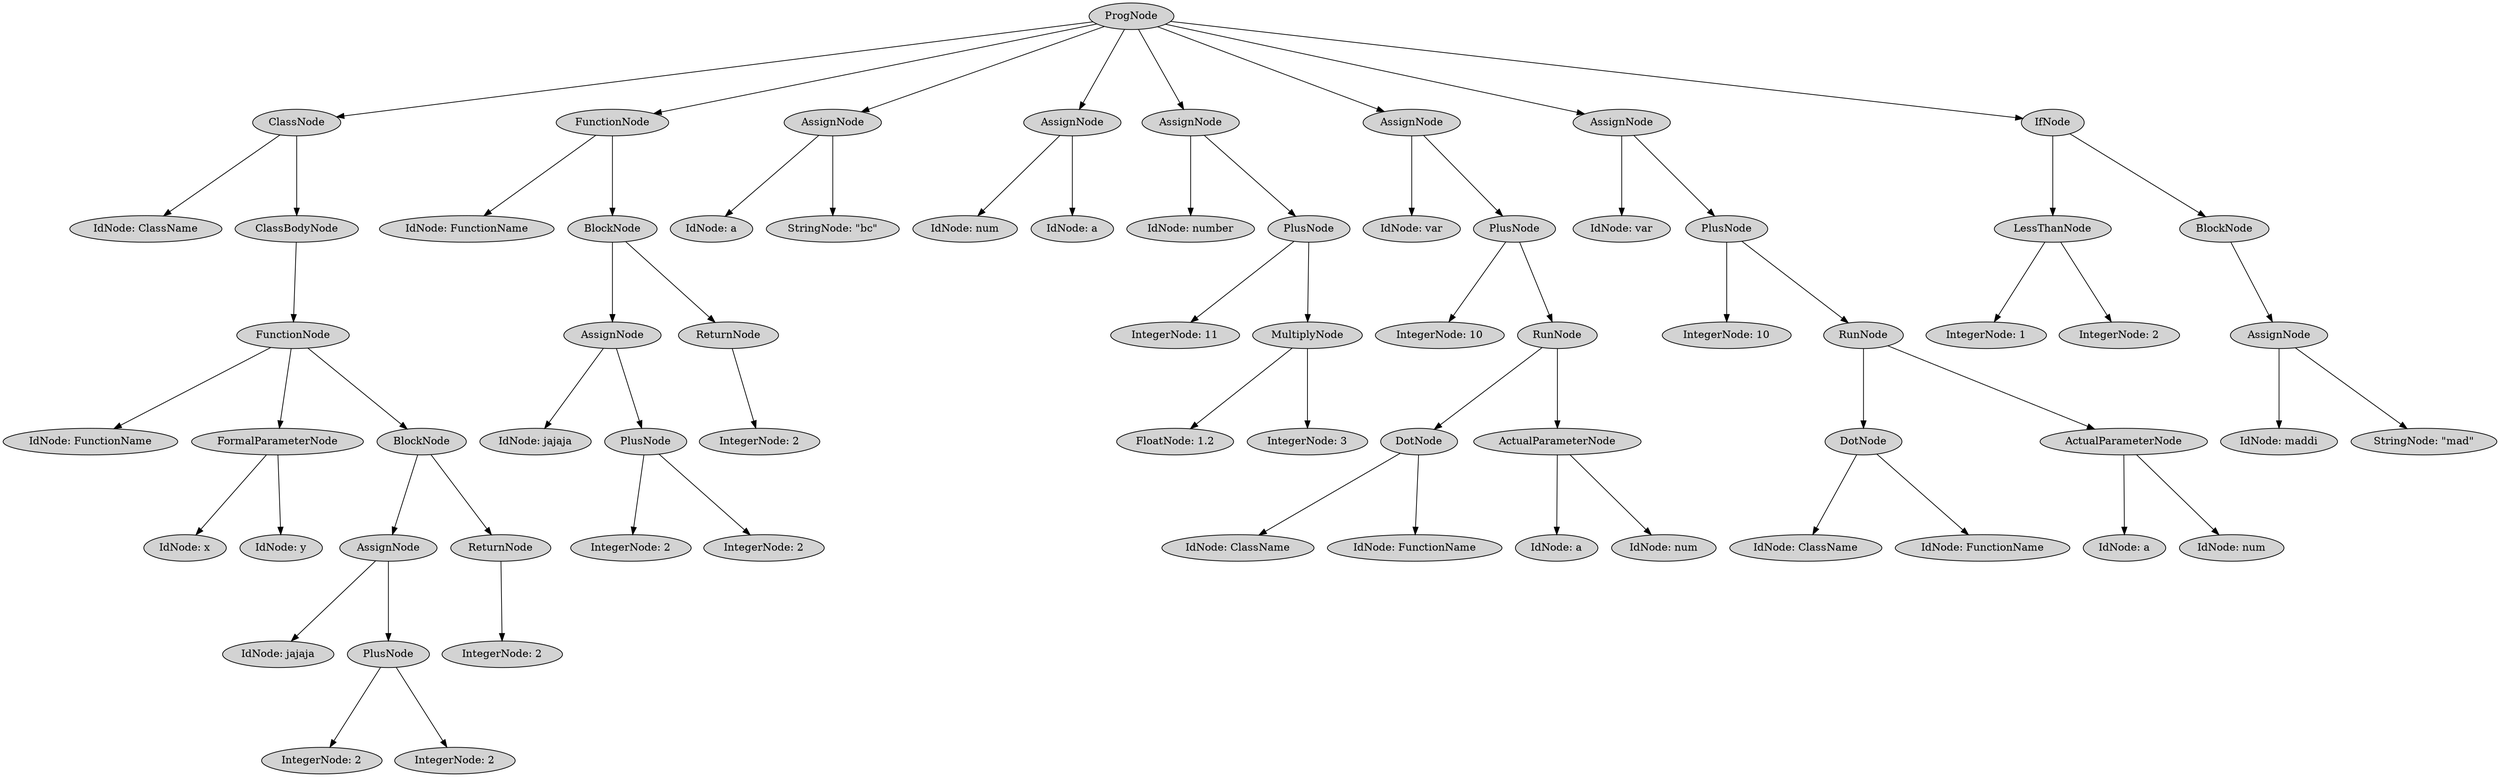 digraph G {
	graph [ranksep=1.5 ratio=fill]
	node [style=filled]
	-9223363248985267112 [label=ProgNode]
	8787869489721 [label=ClassNode]
	-9223363248985267112 -> 8787869489721
	8787869489735 [label="IdNode: ClassName"]
	8787869489721 -> 8787869489735
	-9223363248984850018 [label=ClassBodyNode]
	8787869489721 -> -9223363248984850018
	8787869489742 [label=FunctionNode]
	-9223363248984850018 -> 8787869489742
	-9223363248985286063 [label="IdNode: FunctionName"]
	8787869489742 -> -9223363248985286063
	8787869489770 [label=FormalParameterNode]
	8787869489742 -> 8787869489770
	-9223363248985286035 [label="IdNode: x"]
	8787869489770 -> -9223363248985286035
	8787869489749 [label="IdNode: y"]
	8787869489770 -> 8787869489749
	-9223363248985246071 [label=BlockNode]
	8787869489742 -> -9223363248985246071
	8787869489756 [label=AssignNode]
	-9223363248985246071 -> 8787869489756
	-9223363248985286028 [label="IdNode: jajaja"]
	8787869489756 -> -9223363248985286028
	-9223363248985286000 [label=PlusNode]
	8787869489756 -> -9223363248985286000
	-9223363248985286007 [label="IntegerNode: 2"]
	-9223363248985286000 -> -9223363248985286007
	8787869489819 [label="IntegerNode: 2"]
	-9223363248985286000 -> 8787869489819
	-9223363248985286014 [label=ReturnNode]
	-9223363248985246071 -> -9223363248985286014
	-9223363248985285993 [label="IntegerNode: 2"]
	-9223363248985286014 -> -9223363248985285993
	-9223363248985286049 [label=FunctionNode]
	-9223363248985267112 -> -9223363248985286049
	-9223363248985286042 [label="IdNode: FunctionName"]
	-9223363248985286049 -> -9223363248985286042
	-9223363248985286056 [label=BlockNode]
	-9223363248985286049 -> -9223363248985286056
	-9223363248985286021 [label=AssignNode]
	-9223363248985286056 -> -9223363248985286021
	8787869489805 [label="IdNode: jajaja"]
	-9223363248985286021 -> 8787869489805
	8787869489812 [label=PlusNode]
	-9223363248985286021 -> 8787869489812
	8787869489840 [label="IntegerNode: 2"]
	8787869489812 -> 8787869489840
	-9223363248985285958 [label="IntegerNode: 2"]
	8787869489812 -> -9223363248985285958
	8787869489798 [label=ReturnNode]
	-9223363248985286056 -> 8787869489798
	-9223363248985285951 [label="IntegerNode: 2"]
	8787869489798 -> -9223363248985285951
	8787869489763 [label=AssignNode]
	-9223363248985267112 -> 8787869489763
	8787869489777 [label="IdNode: a"]
	8787869489763 -> 8787869489777
	-9223363248985285972 [label="StringNode: \"bc\""]
	8787869489763 -> -9223363248985285972
	-9223363248985285979 [label=AssignNode]
	-9223363248985267112 -> -9223363248985285979
	-9223363248985285965 [label="IdNode: num"]
	-9223363248985285979 -> -9223363248985285965
	-9223363248985285930 [label="IdNode: a"]
	-9223363248985285979 -> -9223363248985285930
	8787869489833 [label=AssignNode]
	-9223363248985267112 -> 8787869489833
	8787869489847 [label="IdNode: number"]
	8787869489833 -> 8787869489847
	8787869489868 [label=PlusNode]
	8787869489833 -> 8787869489868
	8787869489889 [label="IntegerNode: 11"]
	8787869489868 -> 8787869489889
	-9223363248985285923 [label=MultiplyNode]
	8787869489868 -> -9223363248985285923
	-9223363248985285909 [label="FloatNode: 1.2"]
	-9223363248985285923 -> -9223363248985285909
	8787869489910 [label="IntegerNode: 3"]
	-9223363248985285923 -> 8787869489910
	8787869489791 [label=AssignNode]
	-9223363248985267112 -> 8787869489791
	-9223363248985285937 [label="IdNode: var"]
	8787869489791 -> -9223363248985285937
	8787869489875 [label=PlusNode]
	8787869489791 -> 8787869489875
	8787869489917 [label="IntegerNode: 10"]
	8787869489875 -> 8787869489917
	8787869462024 [label=RunNode]
	8787869489875 -> 8787869462024
	8787869462038 [label=DotNode]
	8787869462024 -> 8787869462038
	-9223363248985313774 [label="IdNode: ClassName"]
	8787869462038 -> -9223363248985313774
	-9223363248985313767 [label="IdNode: FunctionName"]
	8787869462038 -> -9223363248985313767
	-9223363248985313781 [label=ActualParameterNode]
	8787869462024 -> -9223363248985313781
	-9223363248985313732 [label="IdNode: a"]
	-9223363248985313781 -> -9223363248985313732
	8787869462073 [label="IdNode: num"]
	-9223363248985313781 -> 8787869462073
	8787869489826 [label=AssignNode]
	-9223363248985267112 -> 8787869489826
	8787869489903 [label="IdNode: var"]
	8787869489826 -> 8787869489903
	8787869462052 [label=PlusNode]
	8787869489826 -> 8787869462052
	8787869462045 [label="IntegerNode: 10"]
	8787869462052 -> 8787869462045
	8787869462059 [label=RunNode]
	8787869462052 -> 8787869462059
	8787869462066 [label=DotNode]
	8787869462059 -> 8787869462066
	8787869462080 [label="IdNode: ClassName"]
	8787869462066 -> 8787869462080
	8787869462087 [label="IdNode: FunctionName"]
	8787869462066 -> 8787869462087
	-9223363248985313746 [label=ActualParameterNode]
	8787869462059 -> -9223363248985313746
	-9223363248985313690 [label="IdNode: a"]
	-9223363248985313746 -> -9223363248985313690
	8787869462115 [label="IdNode: num"]
	-9223363248985313746 -> 8787869462115
	8787869489861 [label=IfNode]
	-9223363248985267112 -> 8787869489861
	-9223363248985313760 [label=LessThanNode]
	8787869489861 -> -9223363248985313760
	-9223363248985313739 [label="IntegerNode: 1"]
	-9223363248985313760 -> -9223363248985313739
	8787869462101 [label="IntegerNode: 2"]
	-9223363248985313760 -> 8787869462101
	8787869489896 [label=BlockNode]
	8787869489861 -> 8787869489896
	-9223363248985313788 [label=AssignNode]
	8787869489896 -> -9223363248985313788
	-9223363248985313718 [label="IdNode: maddi"]
	-9223363248985313788 -> -9223363248985313718
	8787869462108 [label="StringNode: \"mad\""]
	-9223363248985313788 -> 8787869462108
	overlap=false
}
